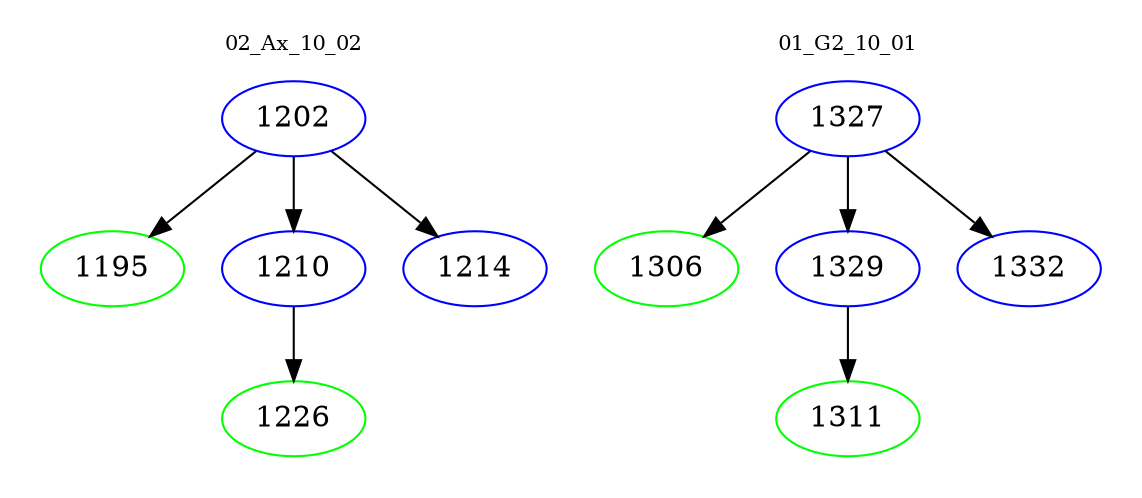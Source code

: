 digraph{
subgraph cluster_0 {
color = white
label = "02_Ax_10_02";
fontsize=10;
T0_1202 [label="1202", color="blue"]
T0_1202 -> T0_1195 [color="black"]
T0_1195 [label="1195", color="green"]
T0_1202 -> T0_1210 [color="black"]
T0_1210 [label="1210", color="blue"]
T0_1210 -> T0_1226 [color="black"]
T0_1226 [label="1226", color="green"]
T0_1202 -> T0_1214 [color="black"]
T0_1214 [label="1214", color="blue"]
}
subgraph cluster_1 {
color = white
label = "01_G2_10_01";
fontsize=10;
T1_1327 [label="1327", color="blue"]
T1_1327 -> T1_1306 [color="black"]
T1_1306 [label="1306", color="green"]
T1_1327 -> T1_1329 [color="black"]
T1_1329 [label="1329", color="blue"]
T1_1329 -> T1_1311 [color="black"]
T1_1311 [label="1311", color="green"]
T1_1327 -> T1_1332 [color="black"]
T1_1332 [label="1332", color="blue"]
}
}
